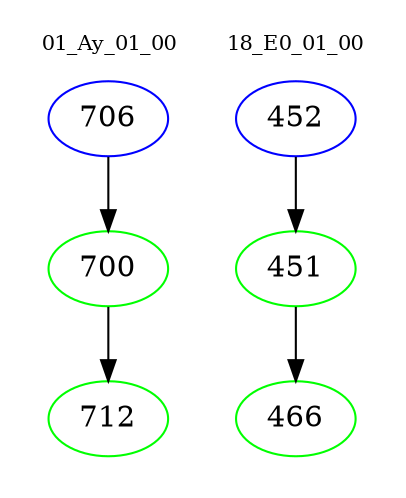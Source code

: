 digraph{
subgraph cluster_0 {
color = white
label = "01_Ay_01_00";
fontsize=10;
T0_706 [label="706", color="blue"]
T0_706 -> T0_700 [color="black"]
T0_700 [label="700", color="green"]
T0_700 -> T0_712 [color="black"]
T0_712 [label="712", color="green"]
}
subgraph cluster_1 {
color = white
label = "18_E0_01_00";
fontsize=10;
T1_452 [label="452", color="blue"]
T1_452 -> T1_451 [color="black"]
T1_451 [label="451", color="green"]
T1_451 -> T1_466 [color="black"]
T1_466 [label="466", color="green"]
}
}
